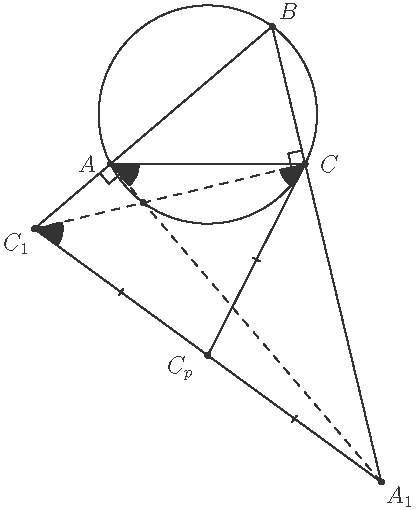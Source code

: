 import geometry;
size(9cm);

pen penColor = rgb("333333");

triangle t = triangleabc(4, 6, 5.5);

point B = t.C;
point A = t.A;
point C = t.B;

circle w = circle(t);

line a = tangent(w, A);
line c = tangent(w, C);

point M = midpoint(segment(A, C));

point P = intersectionpoint(a, c);

point A1 = intersectionpoint(perpendicular(A, line(B, A)), line(B, C));
point C1 = intersectionpoint(perpendicular(C, line(B, C)), line(B, A));


//draw

dot("$B$", B, N+E, fontsize(12) + penColor);
dot("$A$", A, S*0+W*2, fontsize(12) + penColor);
dot("$C$", C, S*0+E*2, fontsize(12) + penColor);

//dot("$M$", M, S*1.5+W*0.7, fontsize(12) + penColor);

draw(t, penColor);
draw(w, penColor);

//draw(segment(A, P), penColor);
//draw(segment(A1, P), penColor);


draw(segment(A, C1), penColor);
draw(segment(C, A1), penColor);

draw(segment(A, A1), penColor+dashed);
draw(segment(C, C1), penColor+dashed);


draw(segment(C1, P), penColor, StickIntervalMarker(1, 1, 4, penColor));
draw(segment(C, P), penColor, StickIntervalMarker(1, 1, 4, penColor));
draw(segment(A1, P), penColor, StickIntervalMarker(1, 1, 4, penColor));

//draw(segment(B, M), penColor);
//draw(segment(B, P), penColor);

dot("$C_p$", P, S+W*2, fontsize(12) + penColor);

//markangle(A, B, M, penColor, n=1, radius=6mm);
//markangle(P, B, C, penColor, n=1, radius=6.7mm);



dot("$A_1$", A1, SE, fontsize(12) + penColor);
dot("$C_1$", C1, SW, fontsize(12) + penColor);



markrightangle(A1, A, C1, 7, penColor);
markrightangle(C1, C, B, 7, penColor);


dot(intersectionpoint(line(A, A1), line(C, C1)), penColor);

markangle(C1, C, P,  penColor, n=1, Fill(penColor), radius=4.5mm);
markangle(A1, A, C,  penColor, n=1, Fill(penColor), radius=5mm);
markangle(A1, C1, C, penColor, n=1, Fill(penColor), radius=5mm);

/*
markangle(Label("$\alpha$", fontsize(10) + penColor), C1, C, P, penColor, n=1, radius=4.5mm);
markangle(Label("$\alpha$", fontsize(10) + penColor), A1, A, C, penColor, n=1, radius=5mm);
markangle(Label("$\alpha$", fontsize(10) + penColor), A1, C1, C, penColor, n=1, radius=5mm);
*/
